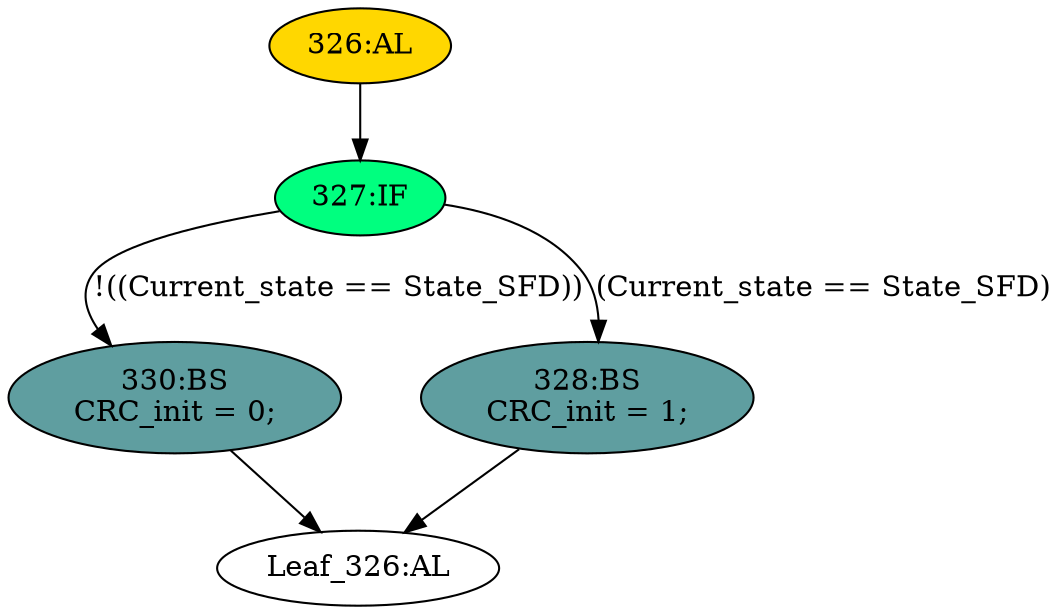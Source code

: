 strict digraph "" {
	node [label="\N"];
	"Leaf_326:AL"	 [def_var="['CRC_init']",
		label="Leaf_326:AL"];
	"330:BS"	 [ast="<pyverilog.vparser.ast.BlockingSubstitution object at 0x7fbb4740f650>",
		fillcolor=cadetblue,
		label="330:BS
CRC_init = 0;",
		statements="[<pyverilog.vparser.ast.BlockingSubstitution object at 0x7fbb4740f650>]",
		style=filled,
		typ=BlockingSubstitution];
	"330:BS" -> "Leaf_326:AL"	 [cond="[]",
		lineno=None];
	"327:IF"	 [ast="<pyverilog.vparser.ast.IfStatement object at 0x7fbb4740f810>",
		fillcolor=springgreen,
		label="327:IF",
		statements="[]",
		style=filled,
		typ=IfStatement];
	"327:IF" -> "330:BS"	 [cond="['Current_state', 'State_SFD']",
		label="!((Current_state == State_SFD))",
		lineno=327];
	"328:BS"	 [ast="<pyverilog.vparser.ast.BlockingSubstitution object at 0x7fbb4740f850>",
		fillcolor=cadetblue,
		label="328:BS
CRC_init = 1;",
		statements="[<pyverilog.vparser.ast.BlockingSubstitution object at 0x7fbb4740f850>]",
		style=filled,
		typ=BlockingSubstitution];
	"327:IF" -> "328:BS"	 [cond="['Current_state', 'State_SFD']",
		label="(Current_state == State_SFD)",
		lineno=327];
	"326:AL"	 [ast="<pyverilog.vparser.ast.Always object at 0x7fbb4740fa90>",
		clk_sens=False,
		fillcolor=gold,
		label="326:AL",
		sens="['Current_state']",
		statements="[]",
		style=filled,
		typ=Always,
		use_var="['Current_state', 'State_SFD']"];
	"326:AL" -> "327:IF"	 [cond="[]",
		lineno=None];
	"328:BS" -> "Leaf_326:AL"	 [cond="[]",
		lineno=None];
}
